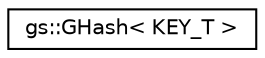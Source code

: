 digraph "Graphical Class Hierarchy"
{
 // LATEX_PDF_SIZE
  edge [fontname="Helvetica",fontsize="10",labelfontname="Helvetica",labelfontsize="10"];
  node [fontname="Helvetica",fontsize="10",shape=record];
  rankdir="LR";
  Node0 [label="gs::GHash\< KEY_T \>",height=0.2,width=0.4,color="black", fillcolor="white", style="filled",URL="$structgs_1_1GHash.html",tooltip=" "];
}
